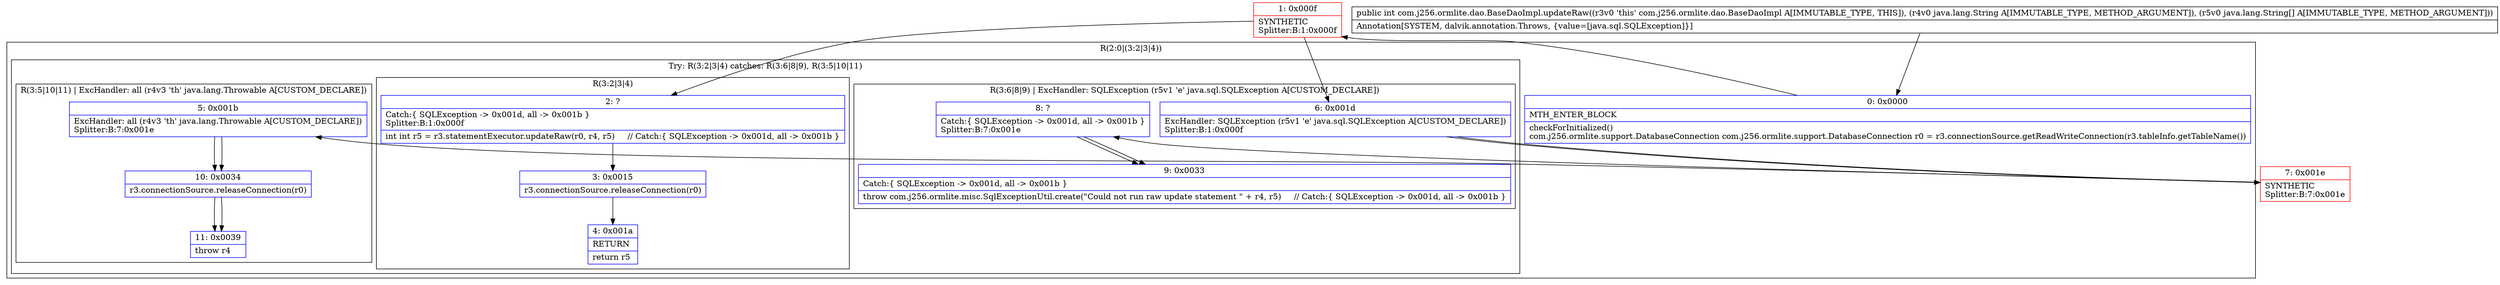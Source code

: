 digraph "CFG forcom.j256.ormlite.dao.BaseDaoImpl.updateRaw(Ljava\/lang\/String;[Ljava\/lang\/String;)I" {
subgraph cluster_Region_1686640537 {
label = "R(2:0|(3:2|3|4))";
node [shape=record,color=blue];
Node_0 [shape=record,label="{0\:\ 0x0000|MTH_ENTER_BLOCK\l|checkForInitialized()\lcom.j256.ormlite.support.DatabaseConnection com.j256.ormlite.support.DatabaseConnection r0 = r3.connectionSource.getReadWriteConnection(r3.tableInfo.getTableName())\l}"];
subgraph cluster_TryCatchRegion_976581574 {
label = "Try: R(3:2|3|4) catches: R(3:6|8|9), R(3:5|10|11)";
node [shape=record,color=blue];
subgraph cluster_Region_1863240813 {
label = "R(3:2|3|4)";
node [shape=record,color=blue];
Node_2 [shape=record,label="{2\:\ ?|Catch:\{ SQLException \-\> 0x001d, all \-\> 0x001b \}\lSplitter:B:1:0x000f\l|int int r5 = r3.statementExecutor.updateRaw(r0, r4, r5)     \/\/ Catch:\{ SQLException \-\> 0x001d, all \-\> 0x001b \}\l}"];
Node_3 [shape=record,label="{3\:\ 0x0015|r3.connectionSource.releaseConnection(r0)\l}"];
Node_4 [shape=record,label="{4\:\ 0x001a|RETURN\l|return r5\l}"];
}
subgraph cluster_Region_821600889 {
label = "R(3:6|8|9) | ExcHandler: SQLException (r5v1 'e' java.sql.SQLException A[CUSTOM_DECLARE])\l";
node [shape=record,color=blue];
Node_6 [shape=record,label="{6\:\ 0x001d|ExcHandler: SQLException (r5v1 'e' java.sql.SQLException A[CUSTOM_DECLARE])\lSplitter:B:1:0x000f\l}"];
Node_8 [shape=record,label="{8\:\ ?|Catch:\{ SQLException \-\> 0x001d, all \-\> 0x001b \}\lSplitter:B:7:0x001e\l}"];
Node_9 [shape=record,label="{9\:\ 0x0033|Catch:\{ SQLException \-\> 0x001d, all \-\> 0x001b \}\l|throw com.j256.ormlite.misc.SqlExceptionUtil.create(\"Could not run raw update statement \" + r4, r5)     \/\/ Catch:\{ SQLException \-\> 0x001d, all \-\> 0x001b \}\l}"];
}
subgraph cluster_Region_369192020 {
label = "R(3:5|10|11) | ExcHandler: all (r4v3 'th' java.lang.Throwable A[CUSTOM_DECLARE])\l";
node [shape=record,color=blue];
Node_5 [shape=record,label="{5\:\ 0x001b|ExcHandler: all (r4v3 'th' java.lang.Throwable A[CUSTOM_DECLARE])\lSplitter:B:7:0x001e\l}"];
Node_10 [shape=record,label="{10\:\ 0x0034|r3.connectionSource.releaseConnection(r0)\l}"];
Node_11 [shape=record,label="{11\:\ 0x0039|throw r4\l}"];
}
}
}
subgraph cluster_Region_821600889 {
label = "R(3:6|8|9) | ExcHandler: SQLException (r5v1 'e' java.sql.SQLException A[CUSTOM_DECLARE])\l";
node [shape=record,color=blue];
Node_6 [shape=record,label="{6\:\ 0x001d|ExcHandler: SQLException (r5v1 'e' java.sql.SQLException A[CUSTOM_DECLARE])\lSplitter:B:1:0x000f\l}"];
Node_8 [shape=record,label="{8\:\ ?|Catch:\{ SQLException \-\> 0x001d, all \-\> 0x001b \}\lSplitter:B:7:0x001e\l}"];
Node_9 [shape=record,label="{9\:\ 0x0033|Catch:\{ SQLException \-\> 0x001d, all \-\> 0x001b \}\l|throw com.j256.ormlite.misc.SqlExceptionUtil.create(\"Could not run raw update statement \" + r4, r5)     \/\/ Catch:\{ SQLException \-\> 0x001d, all \-\> 0x001b \}\l}"];
}
subgraph cluster_Region_369192020 {
label = "R(3:5|10|11) | ExcHandler: all (r4v3 'th' java.lang.Throwable A[CUSTOM_DECLARE])\l";
node [shape=record,color=blue];
Node_5 [shape=record,label="{5\:\ 0x001b|ExcHandler: all (r4v3 'th' java.lang.Throwable A[CUSTOM_DECLARE])\lSplitter:B:7:0x001e\l}"];
Node_10 [shape=record,label="{10\:\ 0x0034|r3.connectionSource.releaseConnection(r0)\l}"];
Node_11 [shape=record,label="{11\:\ 0x0039|throw r4\l}"];
}
Node_1 [shape=record,color=red,label="{1\:\ 0x000f|SYNTHETIC\lSplitter:B:1:0x000f\l}"];
Node_7 [shape=record,color=red,label="{7\:\ 0x001e|SYNTHETIC\lSplitter:B:7:0x001e\l}"];
MethodNode[shape=record,label="{public int com.j256.ormlite.dao.BaseDaoImpl.updateRaw((r3v0 'this' com.j256.ormlite.dao.BaseDaoImpl A[IMMUTABLE_TYPE, THIS]), (r4v0 java.lang.String A[IMMUTABLE_TYPE, METHOD_ARGUMENT]), (r5v0 java.lang.String[] A[IMMUTABLE_TYPE, METHOD_ARGUMENT]))  | Annotation[SYSTEM, dalvik.annotation.Throws, \{value=[java.sql.SQLException]\}]\l}"];
MethodNode -> Node_0;
Node_0 -> Node_1;
Node_2 -> Node_3;
Node_3 -> Node_4;
Node_6 -> Node_7;
Node_8 -> Node_9;
Node_5 -> Node_10;
Node_10 -> Node_11;
Node_6 -> Node_7;
Node_8 -> Node_9;
Node_5 -> Node_10;
Node_10 -> Node_11;
Node_1 -> Node_2;
Node_1 -> Node_6;
Node_7 -> Node_8;
Node_7 -> Node_5;
}

